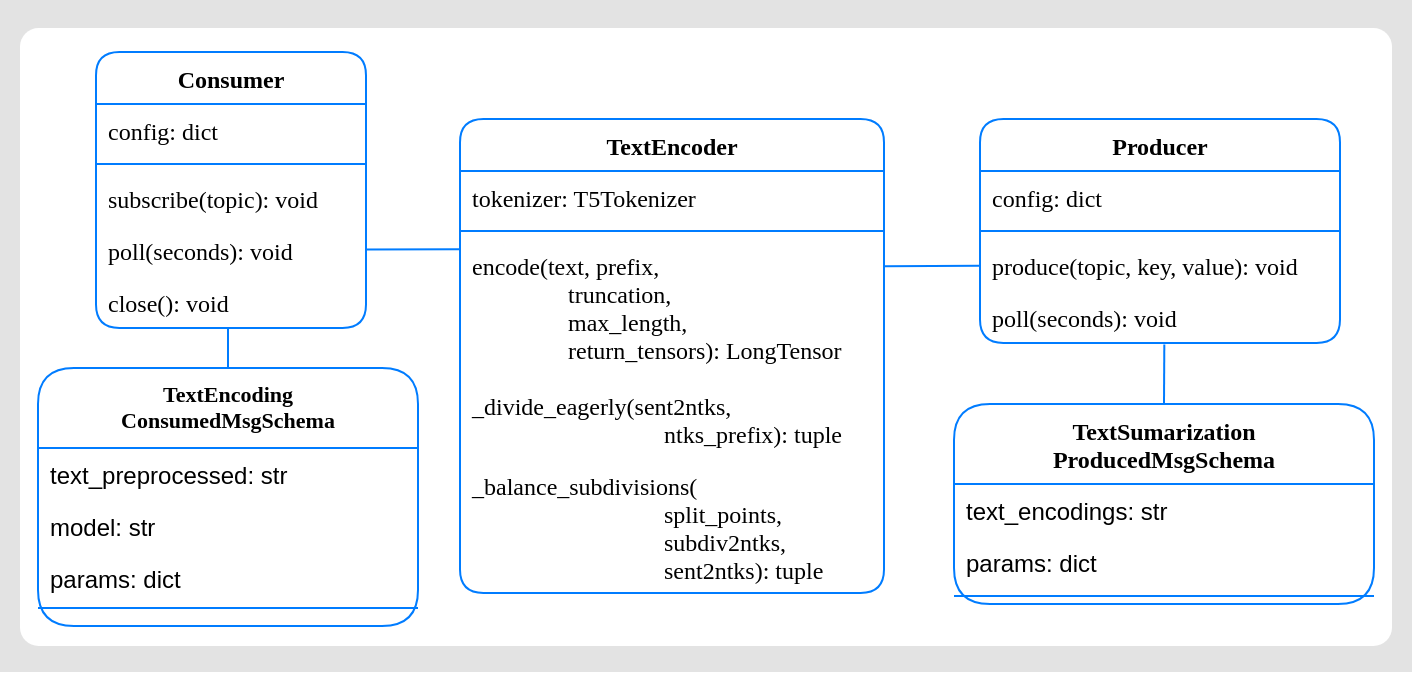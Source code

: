 <mxfile version="14.3.0" type="device"><diagram id="C5RBs43oDa-KdzZeNtuy" name="Page-1"><mxGraphModel dx="1052" dy="572" grid="1" gridSize="10" guides="1" tooltips="1" connect="1" arrows="1" fold="1" page="1" pageScale="1" pageWidth="827" pageHeight="1169" math="0" shadow="0"><root><mxCell id="WIyWlLk6GJQsqaUBKTNV-0"/><mxCell id="WIyWlLk6GJQsqaUBKTNV-1" parent="WIyWlLk6GJQsqaUBKTNV-0"/><mxCell id="JYVAO1jx3Brldzm7hWKv-287" value="" style="rounded=0;whiteSpace=wrap;html=1;fontFamily=Ubuntu;fontSource=https%3A%2F%2Ffonts.googleapis.com%2Fcss%3Ffamily%3DUbuntu;fontSize=8;align=left;arcSize=0;strokeColor=none;labelBorderColor=none;shadow=0;fillColor=#E3E3E3;" vertex="1" parent="WIyWlLk6GJQsqaUBKTNV-1"><mxGeometry x="70" y="50" width="706" height="336" as="geometry"/></mxCell><mxCell id="JYVAO1jx3Brldzm7hWKv-288" value="" style="rounded=1;whiteSpace=wrap;html=1;fontFamily=Ubuntu;fontSource=https%3A%2F%2Ffonts.googleapis.com%2Fcss%3Ffamily%3DUbuntu;fontSize=11;strokeColor=none;fillColor=#FFFFFF;arcSize=3;" vertex="1" parent="WIyWlLk6GJQsqaUBKTNV-1"><mxGeometry x="80" y="64" width="686" height="309" as="geometry"/></mxCell><mxCell id="JYVAO1jx3Brldzm7hWKv-289" value="TextEncoder" style="swimlane;fontStyle=1;align=center;verticalAlign=top;childLayout=stackLayout;horizontal=1;startSize=26;horizontalStack=0;resizeParent=1;resizeParentMax=0;resizeLast=0;collapsible=1;marginBottom=0;rounded=1;strokeColor=#007CFF;fontFamily=Ubuntu;fontSource=https%3A%2F%2Ffonts.googleapis.com%2Fcss%3Ffamily%3DUbuntu;" vertex="1" parent="WIyWlLk6GJQsqaUBKTNV-1"><mxGeometry x="300" y="109.5" width="212" height="237" as="geometry"/></mxCell><mxCell id="JYVAO1jx3Brldzm7hWKv-290" value="tokenizer: T5Tokenizer" style="text;strokeColor=none;fillColor=none;align=left;verticalAlign=top;spacingLeft=4;spacingRight=4;overflow=hidden;rotatable=0;points=[[0,0.5],[1,0.5]];portConstraint=eastwest;fontFamily=Ubuntu;fontSource=https%3A%2F%2Ffonts.googleapis.com%2Fcss%3Ffamily%3DUbuntu;" vertex="1" parent="JYVAO1jx3Brldzm7hWKv-289"><mxGeometry y="26" width="212" height="26" as="geometry"/></mxCell><mxCell id="JYVAO1jx3Brldzm7hWKv-291" value="" style="line;strokeWidth=1;fillColor=none;align=left;verticalAlign=middle;spacingTop=-1;spacingLeft=3;spacingRight=3;rotatable=0;labelPosition=right;points=[];portConstraint=eastwest;strokeColor=#007CFF;" vertex="1" parent="JYVAO1jx3Brldzm7hWKv-289"><mxGeometry y="52" width="212" height="8" as="geometry"/></mxCell><mxCell id="JYVAO1jx3Brldzm7hWKv-292" value="encode(text, prefix,&#xA;                truncation,&#xA;                max_length,&#xA;                return_tensors): LongTensor&#xA;" style="text;strokeColor=none;fillColor=none;align=left;verticalAlign=top;spacingLeft=4;spacingRight=4;overflow=hidden;rotatable=0;points=[[0,0.5],[1,0.5]];portConstraint=eastwest;fontFamily=Ubuntu;fontSource=https%3A%2F%2Ffonts.googleapis.com%2Fcss%3Ffamily%3DUbuntu;" vertex="1" parent="JYVAO1jx3Brldzm7hWKv-289"><mxGeometry y="60" width="212" height="70" as="geometry"/></mxCell><mxCell id="JYVAO1jx3Brldzm7hWKv-293" value="_divide_eagerly(sent2ntks,&#xA;                                ntks_prefix): tuple" style="text;strokeColor=none;fillColor=none;align=left;verticalAlign=top;spacingLeft=4;spacingRight=4;overflow=hidden;rotatable=0;points=[[0,0.5],[1,0.5]];portConstraint=eastwest;fontFamily=Ubuntu;fontSource=https%3A%2F%2Ffonts.googleapis.com%2Fcss%3Ffamily%3DUbuntu;" vertex="1" parent="JYVAO1jx3Brldzm7hWKv-289"><mxGeometry y="130" width="212" height="40" as="geometry"/></mxCell><mxCell id="JYVAO1jx3Brldzm7hWKv-294" value="_balance_subdivisions(&#xA;                                split_points,&#xA;                                subdiv2ntks,&#xA;                                sent2ntks): tuple&#xA;" style="text;strokeColor=none;fillColor=none;align=left;verticalAlign=top;spacingLeft=4;spacingRight=4;overflow=hidden;rotatable=0;points=[[0,0.5],[1,0.5]];portConstraint=eastwest;fontFamily=Ubuntu;fontSource=https%3A%2F%2Ffonts.googleapis.com%2Fcss%3Ffamily%3DUbuntu;" vertex="1" parent="JYVAO1jx3Brldzm7hWKv-289"><mxGeometry y="170" width="212" height="67" as="geometry"/></mxCell><mxCell id="JYVAO1jx3Brldzm7hWKv-295" value="TextSumarization&#xA;ProducedMsgSchema" style="swimlane;fontStyle=1;align=center;verticalAlign=top;childLayout=stackLayout;horizontal=1;startSize=40;horizontalStack=0;resizeParent=1;resizeParentMax=0;resizeLast=0;collapsible=1;marginBottom=0;rounded=1;strokeColor=#007CFF;fontFamily=Ubuntu;fontSource=https%3A%2F%2Ffonts.googleapis.com%2Fcss%3Ffamily%3DUbuntu;" vertex="1" parent="WIyWlLk6GJQsqaUBKTNV-1"><mxGeometry x="547" y="252" width="210" height="100" as="geometry"/></mxCell><mxCell id="JYVAO1jx3Brldzm7hWKv-296" value="text_encodings: str" style="text;strokeColor=none;fillColor=none;align=left;verticalAlign=top;spacingLeft=4;spacingRight=4;overflow=hidden;rotatable=0;points=[[0,0.5],[1,0.5]];portConstraint=eastwest;" vertex="1" parent="JYVAO1jx3Brldzm7hWKv-295"><mxGeometry y="40" width="210" height="26" as="geometry"/></mxCell><mxCell id="JYVAO1jx3Brldzm7hWKv-297" value="params: dict" style="text;strokeColor=none;fillColor=none;align=left;verticalAlign=top;spacingLeft=4;spacingRight=4;overflow=hidden;rotatable=0;points=[[0,0.5],[1,0.5]];portConstraint=eastwest;" vertex="1" parent="JYVAO1jx3Brldzm7hWKv-295"><mxGeometry y="66" width="210" height="26" as="geometry"/></mxCell><mxCell id="JYVAO1jx3Brldzm7hWKv-298" value="" style="line;strokeWidth=1;fillColor=none;align=left;verticalAlign=middle;spacingTop=-1;spacingLeft=3;spacingRight=3;rotatable=0;labelPosition=right;points=[];portConstraint=eastwest;strokeColor=#007CFF;" vertex="1" parent="JYVAO1jx3Brldzm7hWKv-295"><mxGeometry y="92" width="210" height="8" as="geometry"/></mxCell><mxCell id="JYVAO1jx3Brldzm7hWKv-299" style="edgeStyle=orthogonalEdgeStyle;rounded=0;orthogonalLoop=1;jettySize=auto;html=1;entryX=0.485;entryY=0.995;entryDx=0;entryDy=0;entryPerimeter=0;endArrow=none;endFill=0;strokeColor=#007CFF;fontFamily=Ubuntu;fontSource=https%3A%2F%2Ffonts.googleapis.com%2Fcss%3Ffamily%3DUbuntu;fontSize=11;" edge="1" parent="WIyWlLk6GJQsqaUBKTNV-1" source="JYVAO1jx3Brldzm7hWKv-300" target="JYVAO1jx3Brldzm7hWKv-315"><mxGeometry relative="1" as="geometry"/></mxCell><mxCell id="JYVAO1jx3Brldzm7hWKv-300" value="TextEncoding&#xA;ConsumedMsgSchema" style="swimlane;fontStyle=1;align=center;verticalAlign=top;childLayout=stackLayout;horizontal=1;startSize=40;horizontalStack=0;resizeParent=1;resizeParentMax=0;resizeLast=0;collapsible=1;marginBottom=0;rounded=1;strokeColor=#007CFF;fontFamily=Ubuntu;fontSource=https%3A%2F%2Ffonts.googleapis.com%2Fcss%3Ffamily%3DUbuntu;fontSize=11;" vertex="1" parent="WIyWlLk6GJQsqaUBKTNV-1"><mxGeometry x="89" y="234" width="190" height="129" as="geometry"/></mxCell><mxCell id="JYVAO1jx3Brldzm7hWKv-301" value="text_preprocessed: str" style="text;strokeColor=none;fillColor=none;align=left;verticalAlign=top;spacingLeft=4;spacingRight=4;overflow=hidden;rotatable=0;points=[[0,0.5],[1,0.5]];portConstraint=eastwest;" vertex="1" parent="JYVAO1jx3Brldzm7hWKv-300"><mxGeometry y="40" width="190" height="26" as="geometry"/></mxCell><mxCell id="JYVAO1jx3Brldzm7hWKv-302" value="model: str" style="text;strokeColor=none;fillColor=none;align=left;verticalAlign=top;spacingLeft=4;spacingRight=4;overflow=hidden;rotatable=0;points=[[0,0.5],[1,0.5]];portConstraint=eastwest;" vertex="1" parent="JYVAO1jx3Brldzm7hWKv-300"><mxGeometry y="66" width="190" height="26" as="geometry"/></mxCell><mxCell id="JYVAO1jx3Brldzm7hWKv-303" value="params: dict" style="text;strokeColor=none;fillColor=none;align=left;verticalAlign=top;spacingLeft=4;spacingRight=4;overflow=hidden;rotatable=0;points=[[0,0.5],[1,0.5]];portConstraint=eastwest;" vertex="1" parent="JYVAO1jx3Brldzm7hWKv-300"><mxGeometry y="92" width="190" height="19" as="geometry"/></mxCell><mxCell id="JYVAO1jx3Brldzm7hWKv-304" value="" style="line;strokeWidth=1;fillColor=none;align=left;verticalAlign=middle;spacingTop=-1;spacingLeft=3;spacingRight=3;rotatable=0;labelPosition=right;points=[];portConstraint=eastwest;strokeColor=#007CFF;" vertex="1" parent="JYVAO1jx3Brldzm7hWKv-300"><mxGeometry y="111" width="190" height="18" as="geometry"/></mxCell><mxCell id="JYVAO1jx3Brldzm7hWKv-305" value="Producer" style="swimlane;fontStyle=1;align=center;verticalAlign=top;childLayout=stackLayout;horizontal=1;startSize=26;horizontalStack=0;resizeParent=1;resizeParentMax=0;resizeLast=0;collapsible=1;marginBottom=0;rounded=1;strokeColor=#007CFF;fontFamily=Ubuntu;fontSource=https%3A%2F%2Ffonts.googleapis.com%2Fcss%3Ffamily%3DUbuntu;" vertex="1" parent="WIyWlLk6GJQsqaUBKTNV-1"><mxGeometry x="560" y="109.5" width="180" height="112" as="geometry"/></mxCell><mxCell id="JYVAO1jx3Brldzm7hWKv-306" value="config: dict" style="text;strokeColor=none;fillColor=none;align=left;verticalAlign=top;spacingLeft=4;spacingRight=4;overflow=hidden;rotatable=0;points=[[0,0.5],[1,0.5]];portConstraint=eastwest;fontFamily=Ubuntu;fontSource=https%3A%2F%2Ffonts.googleapis.com%2Fcss%3Ffamily%3DUbuntu;" vertex="1" parent="JYVAO1jx3Brldzm7hWKv-305"><mxGeometry y="26" width="180" height="26" as="geometry"/></mxCell><mxCell id="JYVAO1jx3Brldzm7hWKv-307" value="" style="line;strokeWidth=1;fillColor=none;align=left;verticalAlign=middle;spacingTop=-1;spacingLeft=3;spacingRight=3;rotatable=0;labelPosition=right;points=[];portConstraint=eastwest;strokeColor=#007CFF;" vertex="1" parent="JYVAO1jx3Brldzm7hWKv-305"><mxGeometry y="52" width="180" height="8" as="geometry"/></mxCell><mxCell id="JYVAO1jx3Brldzm7hWKv-308" value="produce(topic, key, value): void" style="text;strokeColor=none;fillColor=none;align=left;verticalAlign=top;spacingLeft=4;spacingRight=4;overflow=hidden;rotatable=0;points=[[0,0.5],[1,0.5]];portConstraint=eastwest;fontFamily=Ubuntu;fontSource=https%3A%2F%2Ffonts.googleapis.com%2Fcss%3Ffamily%3DUbuntu;" vertex="1" parent="JYVAO1jx3Brldzm7hWKv-305"><mxGeometry y="60" width="180" height="26" as="geometry"/></mxCell><mxCell id="JYVAO1jx3Brldzm7hWKv-309" value="poll(seconds): void" style="text;strokeColor=none;fillColor=none;align=left;verticalAlign=top;spacingLeft=4;spacingRight=4;overflow=hidden;rotatable=0;points=[[0,0.5],[1,0.5]];portConstraint=eastwest;fontFamily=Ubuntu;fontSource=https%3A%2F%2Ffonts.googleapis.com%2Fcss%3Ffamily%3DUbuntu;" vertex="1" parent="JYVAO1jx3Brldzm7hWKv-305"><mxGeometry y="86" width="180" height="26" as="geometry"/></mxCell><mxCell id="JYVAO1jx3Brldzm7hWKv-310" value="Consumer" style="swimlane;fontStyle=1;align=center;verticalAlign=top;childLayout=stackLayout;horizontal=1;startSize=26;horizontalStack=0;resizeParent=1;resizeParentMax=0;resizeLast=0;collapsible=1;marginBottom=0;rounded=1;strokeColor=#007CFF;fontFamily=Ubuntu;fontSource=https%3A%2F%2Ffonts.googleapis.com%2Fcss%3Ffamily%3DUbuntu;" vertex="1" parent="WIyWlLk6GJQsqaUBKTNV-1"><mxGeometry x="118" y="76" width="135" height="138" as="geometry"/></mxCell><mxCell id="JYVAO1jx3Brldzm7hWKv-311" value="config: dict" style="text;strokeColor=none;fillColor=none;align=left;verticalAlign=top;spacingLeft=4;spacingRight=4;overflow=hidden;rotatable=0;points=[[0,0.5],[1,0.5]];portConstraint=eastwest;fontFamily=Ubuntu;fontSource=https%3A%2F%2Ffonts.googleapis.com%2Fcss%3Ffamily%3DUbuntu;" vertex="1" parent="JYVAO1jx3Brldzm7hWKv-310"><mxGeometry y="26" width="135" height="26" as="geometry"/></mxCell><mxCell id="JYVAO1jx3Brldzm7hWKv-312" value="" style="line;strokeWidth=1;fillColor=none;align=left;verticalAlign=middle;spacingTop=-1;spacingLeft=3;spacingRight=3;rotatable=0;labelPosition=right;points=[];portConstraint=eastwest;strokeColor=#007CFF;" vertex="1" parent="JYVAO1jx3Brldzm7hWKv-310"><mxGeometry y="52" width="135" height="8" as="geometry"/></mxCell><mxCell id="JYVAO1jx3Brldzm7hWKv-313" value="subscribe(topic): void" style="text;strokeColor=none;fillColor=none;align=left;verticalAlign=top;spacingLeft=4;spacingRight=4;overflow=hidden;rotatable=0;points=[[0,0.5],[1,0.5]];portConstraint=eastwest;fontFamily=Ubuntu;fontSource=https%3A%2F%2Ffonts.googleapis.com%2Fcss%3Ffamily%3DUbuntu;" vertex="1" parent="JYVAO1jx3Brldzm7hWKv-310"><mxGeometry y="60" width="135" height="26" as="geometry"/></mxCell><mxCell id="JYVAO1jx3Brldzm7hWKv-314" value="poll(seconds): void" style="text;strokeColor=none;fillColor=none;align=left;verticalAlign=top;spacingLeft=4;spacingRight=4;overflow=hidden;rotatable=0;points=[[0,0.5],[1,0.5]];portConstraint=eastwest;fontFamily=Ubuntu;fontSource=https%3A%2F%2Ffonts.googleapis.com%2Fcss%3Ffamily%3DUbuntu;" vertex="1" parent="JYVAO1jx3Brldzm7hWKv-310"><mxGeometry y="86" width="135" height="26" as="geometry"/></mxCell><mxCell id="JYVAO1jx3Brldzm7hWKv-315" value="close(): void" style="text;strokeColor=none;fillColor=none;align=left;verticalAlign=top;spacingLeft=4;spacingRight=4;overflow=hidden;rotatable=0;points=[[0,0.5],[1,0.5]];portConstraint=eastwest;fontFamily=Ubuntu;fontSource=https%3A%2F%2Ffonts.googleapis.com%2Fcss%3Ffamily%3DUbuntu;" vertex="1" parent="JYVAO1jx3Brldzm7hWKv-310"><mxGeometry y="112" width="135" height="26" as="geometry"/></mxCell><mxCell id="JYVAO1jx3Brldzm7hWKv-316" style="edgeStyle=orthogonalEdgeStyle;rounded=0;orthogonalLoop=1;jettySize=auto;html=1;entryX=0.512;entryY=1.029;entryDx=0;entryDy=0;entryPerimeter=0;endArrow=none;endFill=0;strokeColor=#007CFF;fontFamily=Ubuntu;fontSource=https%3A%2F%2Ffonts.googleapis.com%2Fcss%3Ffamily%3DUbuntu;fontSize=11;exitX=0.5;exitY=0;exitDx=0;exitDy=0;" edge="1" parent="WIyWlLk6GJQsqaUBKTNV-1" source="JYVAO1jx3Brldzm7hWKv-295" target="JYVAO1jx3Brldzm7hWKv-309"><mxGeometry relative="1" as="geometry"/></mxCell><mxCell id="JYVAO1jx3Brldzm7hWKv-317" style="rounded=0;orthogonalLoop=1;jettySize=auto;html=1;entryX=-0.002;entryY=0.074;entryDx=0;entryDy=0;entryPerimeter=0;endArrow=none;endFill=0;strokeColor=#007CFF;fontFamily=Ubuntu;fontSource=https%3A%2F%2Ffonts.googleapis.com%2Fcss%3Ffamily%3DUbuntu;fontSize=11;" edge="1" parent="WIyWlLk6GJQsqaUBKTNV-1" source="JYVAO1jx3Brldzm7hWKv-314" target="JYVAO1jx3Brldzm7hWKv-292"><mxGeometry relative="1" as="geometry"/></mxCell><mxCell id="JYVAO1jx3Brldzm7hWKv-318" style="edgeStyle=none;rounded=0;orthogonalLoop=1;jettySize=auto;html=1;entryX=1;entryY=0.194;entryDx=0;entryDy=0;entryPerimeter=0;endArrow=none;endFill=0;strokeColor=#007CFF;fontFamily=Ubuntu;fontSource=https%3A%2F%2Ffonts.googleapis.com%2Fcss%3Ffamily%3DUbuntu;fontSize=11;" edge="1" parent="WIyWlLk6GJQsqaUBKTNV-1" source="JYVAO1jx3Brldzm7hWKv-308" target="JYVAO1jx3Brldzm7hWKv-292"><mxGeometry relative="1" as="geometry"/></mxCell></root></mxGraphModel></diagram></mxfile>
